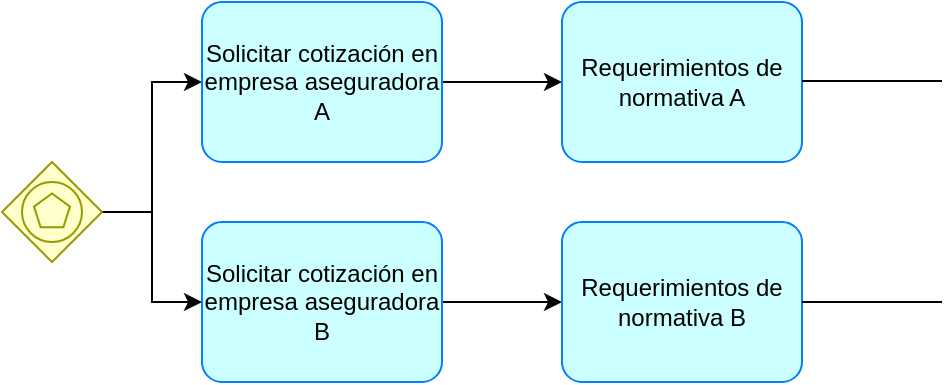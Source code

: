 <mxfile version="20.8.16" type="device"><diagram name="Page-1" id="vmj3viKRQ1hxgvjzO3pB"><mxGraphModel dx="557" dy="435" grid="1" gridSize="10" guides="1" tooltips="1" connect="1" arrows="1" fold="1" page="1" pageScale="1" pageWidth="850" pageHeight="1100" math="0" shadow="0"><root><mxCell id="0"/><mxCell id="1" parent="0"/><mxCell id="7N-hlP9mZaYY4BRPOZKS-46" style="edgeStyle=orthogonalEdgeStyle;rounded=0;orthogonalLoop=1;jettySize=auto;html=1;entryX=0;entryY=0.5;entryDx=0;entryDy=0;entryPerimeter=0;" edge="1" parent="1" source="7N-hlP9mZaYY4BRPOZKS-25" target="7N-hlP9mZaYY4BRPOZKS-45"><mxGeometry relative="1" as="geometry"/></mxCell><mxCell id="7N-hlP9mZaYY4BRPOZKS-25" value="Solicitar cotización en empresa aseguradora B" style="points=[[0.25,0,0],[0.5,0,0],[0.75,0,0],[1,0.25,0],[1,0.5,0],[1,0.75,0],[0.75,1,0],[0.5,1,0],[0.25,1,0],[0,0.75,0],[0,0.5,0],[0,0.25,0]];shape=mxgraph.bpmn.task;whiteSpace=wrap;rectStyle=rounded;size=10;html=1;taskMarker=abstract;strokeColor=#007FFF;fillColor=#CCFFFF;" vertex="1" parent="1"><mxGeometry x="160" y="140" width="120" height="80" as="geometry"/></mxCell><mxCell id="7N-hlP9mZaYY4BRPOZKS-42" style="edgeStyle=orthogonalEdgeStyle;rounded=0;orthogonalLoop=1;jettySize=auto;html=1;entryX=0;entryY=0.5;entryDx=0;entryDy=0;entryPerimeter=0;" edge="1" parent="1" source="7N-hlP9mZaYY4BRPOZKS-40" target="7N-hlP9mZaYY4BRPOZKS-41"><mxGeometry relative="1" as="geometry"/></mxCell><mxCell id="7N-hlP9mZaYY4BRPOZKS-43" style="edgeStyle=orthogonalEdgeStyle;rounded=0;orthogonalLoop=1;jettySize=auto;html=1;entryX=0;entryY=0.5;entryDx=0;entryDy=0;entryPerimeter=0;" edge="1" parent="1" source="7N-hlP9mZaYY4BRPOZKS-40" target="7N-hlP9mZaYY4BRPOZKS-25"><mxGeometry relative="1" as="geometry"/></mxCell><mxCell id="7N-hlP9mZaYY4BRPOZKS-40" value="" style="points=[[0.25,0.25,0],[0.5,0,0],[0.75,0.25,0],[1,0.5,0],[0.75,0.75,0],[0.5,1,0],[0.25,0.75,0],[0,0.5,0]];shape=mxgraph.bpmn.gateway2;html=1;verticalLabelPosition=bottom;labelBackgroundColor=#ffffff;verticalAlign=top;align=center;perimeter=rhombusPerimeter;outlineConnect=0;outline=standard;symbol=multiple;strokeColor=#999900;fillColor=#FFFFCC;" vertex="1" parent="1"><mxGeometry x="60" y="110" width="50" height="50" as="geometry"/></mxCell><mxCell id="7N-hlP9mZaYY4BRPOZKS-47" style="edgeStyle=orthogonalEdgeStyle;rounded=0;orthogonalLoop=1;jettySize=auto;html=1;entryX=0;entryY=0.5;entryDx=0;entryDy=0;entryPerimeter=0;" edge="1" parent="1" source="7N-hlP9mZaYY4BRPOZKS-41" target="7N-hlP9mZaYY4BRPOZKS-44"><mxGeometry relative="1" as="geometry"/></mxCell><mxCell id="7N-hlP9mZaYY4BRPOZKS-41" value="Solicitar cotización en empresa aseguradora A" style="points=[[0.25,0,0],[0.5,0,0],[0.75,0,0],[1,0.25,0],[1,0.5,0],[1,0.75,0],[0.75,1,0],[0.5,1,0],[0.25,1,0],[0,0.75,0],[0,0.5,0],[0,0.25,0]];shape=mxgraph.bpmn.task;whiteSpace=wrap;rectStyle=rounded;size=10;html=1;taskMarker=abstract;strokeColor=#007FFF;fillColor=#CCFFFF;" vertex="1" parent="1"><mxGeometry x="160" y="30" width="120" height="80" as="geometry"/></mxCell><mxCell id="7N-hlP9mZaYY4BRPOZKS-44" value="Requerimientos de normativa A" style="points=[[0.25,0,0],[0.5,0,0],[0.75,0,0],[1,0.25,0],[1,0.5,0],[1,0.75,0],[0.75,1,0],[0.5,1,0],[0.25,1,0],[0,0.75,0],[0,0.5,0],[0,0.25,0]];shape=mxgraph.bpmn.task;whiteSpace=wrap;rectStyle=rounded;size=10;html=1;taskMarker=abstract;strokeColor=#007FFF;fillColor=#CCFFFF;" vertex="1" parent="1"><mxGeometry x="340" y="30" width="120" height="80" as="geometry"/></mxCell><mxCell id="7N-hlP9mZaYY4BRPOZKS-45" value="Requerimientos de normativa B" style="points=[[0.25,0,0],[0.5,0,0],[0.75,0,0],[1,0.25,0],[1,0.5,0],[1,0.75,0],[0.75,1,0],[0.5,1,0],[0.25,1,0],[0,0.75,0],[0,0.5,0],[0,0.25,0]];shape=mxgraph.bpmn.task;whiteSpace=wrap;rectStyle=rounded;size=10;html=1;taskMarker=abstract;strokeColor=#007FFF;fillColor=#CCFFFF;" vertex="1" parent="1"><mxGeometry x="340" y="140" width="120" height="80" as="geometry"/></mxCell><mxCell id="7N-hlP9mZaYY4BRPOZKS-48" value="" style="endArrow=none;html=1;rounded=0;" edge="1" parent="1"><mxGeometry width="50" height="50" relative="1" as="geometry"><mxPoint x="460" y="180" as="sourcePoint"/><mxPoint x="530" y="180" as="targetPoint"/></mxGeometry></mxCell><mxCell id="7N-hlP9mZaYY4BRPOZKS-49" value="" style="endArrow=none;html=1;rounded=0;" edge="1" parent="1"><mxGeometry width="50" height="50" relative="1" as="geometry"><mxPoint x="460" y="69.47" as="sourcePoint"/><mxPoint x="530" y="69.47" as="targetPoint"/></mxGeometry></mxCell></root></mxGraphModel></diagram></mxfile>